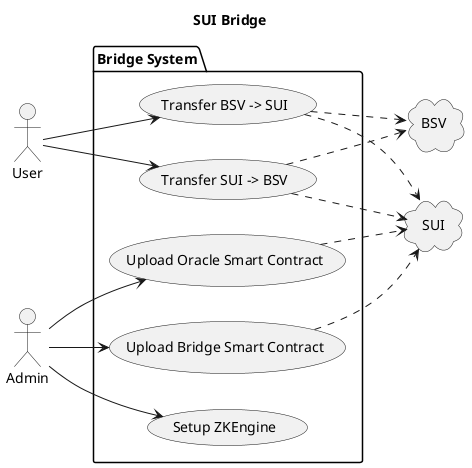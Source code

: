 @startuml
title SUI Bridge
left to right direction

actor User as U

actor Admin as A

cloud SUI
cloud BSV


package "Bridge System" {

    (Transfer SUI -> BSV) 
    (Transfer BSV -> SUI)
    
    (Upload Bridge Smart Contract) ..> SUI
    (Upload Oracle Smart Contract) ..> SUI

    (Setup ZKEngine)

}



U --> (Transfer SUI -> BSV)
U --> (Transfer BSV -> SUI)

(Transfer SUI -> BSV) ..> BSV
(Transfer BSV -> SUI) ..> BSV

(Transfer SUI -> BSV) ..> SUI
(Transfer BSV -> SUI) ..> SUI


A --> (Upload Bridge Smart Contract)
A --> (Upload Oracle Smart Contract)
A --> (Setup ZKEngine)



@enduml